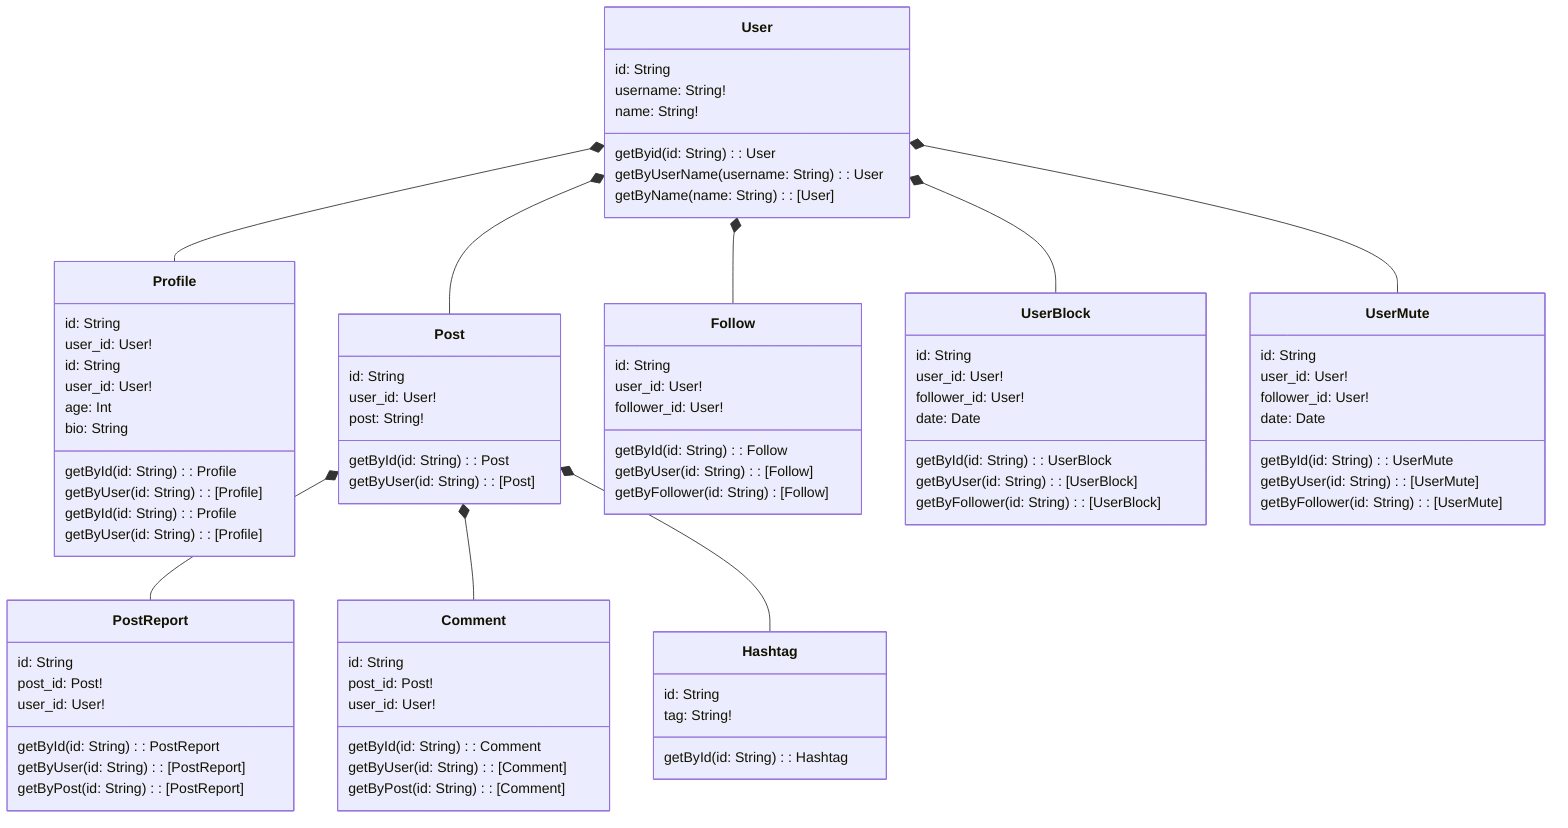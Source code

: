 classDiagram


    User *-- Profile
    User *-- Post
    User *-- Follow
    User *-- UserBlock
    User *-- UserMute
    class User {
       id: String
       username: String!
       name: String!

       getByid(id: String) : User
       getByUserName(username: String) : User
       getByName(name: String) : [User]
    }


    class Profile{
        id: String
        user_id: User!

        getById(id: String): Profile
        getByUser(id: String): [Profile]

    }

    Post *-- PostReport
    Post *-- Comment
    Post *-- Hashtag
    class Post {
        id: String
        user_id: User!
        post: String!

        getById(id: String): Post
        getByUser(id: String): [Post]
    }

    class Comment {
        id: String
        post_id: Post!
        user_id: User!

        getById(id: String): Comment
        getByUser(id: String): [Comment]
        getByPost(id: String): [Comment]
    }

    class Follow {
        id: String
        user_id: User!
        follower_id: User!

        getById(id: String): Follow
        getByUser(id: String): [Follow]
        getByFollower(id: String) [Follow]
    }

    class Hashtag {
        id: String
        tag: String!

        getById(id: String): Hashtag
    }

    class PostReport {
        id: String
        post_id: Post!
        user_id: User!

        getById(id: String): PostReport
        getByUser(id: String): [PostReport]
        getByPost(id: String): [PostReport]
    }

    class UserBlock {
        id: String
        user_id: User!
        follower_id: User!
        date: Date

        getById(id: String): UserBlock
        getByUser(id: String): [UserBlock]
        getByFollower(id: String): [UserBlock]
    }

    class UserMute {
        id: String
        user_id: User!
        follower_id: User!
        date: Date

        getById(id: String): UserMute
        getByUser(id: String): [UserMute]
        getByFollower(id: String): [UserMute]
    }

    class Profile {
        id: String
        user_id: User!
        age: Int
        bio: String

        getById(id: String): Profile
        getByUser(id: String): [Profile]
    }